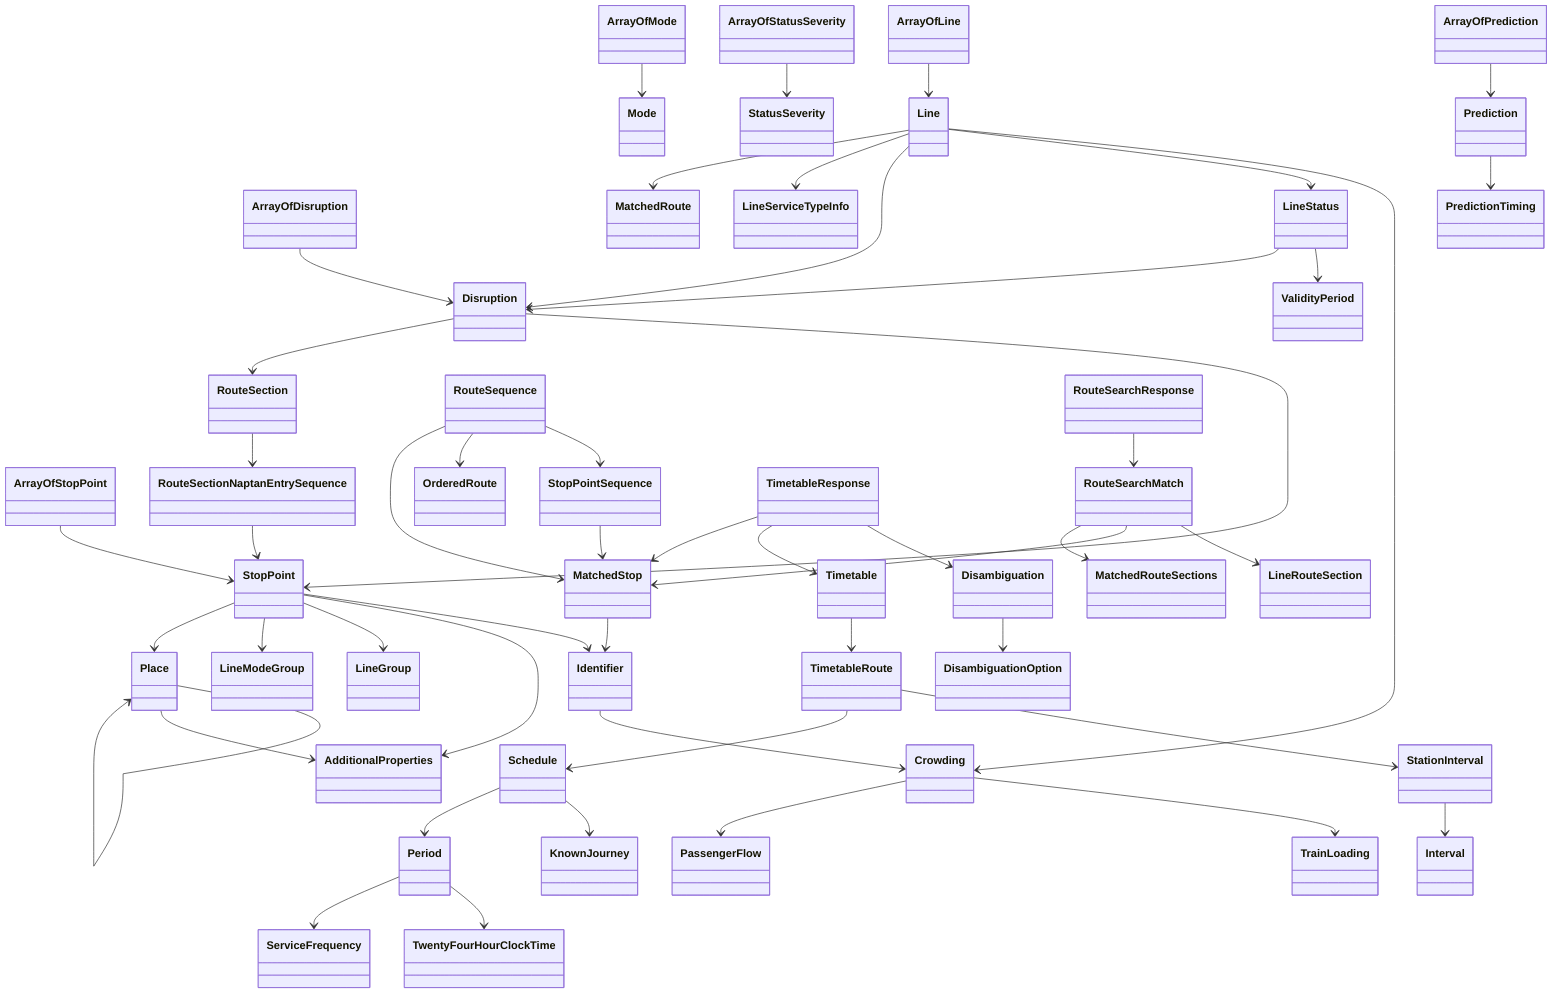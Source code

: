 classDiagram
    ArrayOfMode --> Mode
    ArrayOfStatusSeverity --> StatusSeverity
    ArrayOfLine --> Line
    ArrayOfStopPoint --> StopPoint
    ArrayOfDisruption --> Disruption
    ArrayOfPrediction --> Prediction
    Place --> Place
    Place --> AdditionalProperties
    StopPoint --> Identifier
    StopPoint --> AdditionalProperties
    StopPoint --> LineGroup
    StopPoint --> LineModeGroup
    StopPoint --> Place
    RouteSectionNaptanEntrySequence --> StopPoint
    RouteSection --> RouteSectionNaptanEntrySequence
    Disruption --> StopPoint
    Disruption --> RouteSection
    LineStatus --> ValidityPeriod
    LineStatus --> Disruption
    Line --> Crowding
    Line --> LineStatus
    Line --> Disruption
    Line --> LineServiceTypeInfo
    Line --> MatchedRoute
    MatchedStop --> Identifier
    StopPointSequence --> MatchedStop
    RouteSequence --> StopPointSequence
    RouteSequence --> OrderedRoute
    RouteSequence --> MatchedStop
    RouteSearchMatch --> LineRouteSection
    RouteSearchMatch --> MatchedStop
    RouteSearchMatch --> MatchedRouteSections
    RouteSearchResponse --> RouteSearchMatch
    StationInterval --> Interval
    Period --> TwentyFourHourClockTime
    Period --> ServiceFrequency
    Schedule --> KnownJourney
    Schedule --> Period
    TimetableRoute --> StationInterval
    TimetableRoute --> Schedule
    Timetable --> TimetableRoute
    Disambiguation --> DisambiguationOption
    TimetableResponse --> Disambiguation
    TimetableResponse --> Timetable
    TimetableResponse --> MatchedStop
    Prediction --> PredictionTiming
    Crowding --> TrainLoading
    Crowding --> PassengerFlow
    Identifier --> Crowding